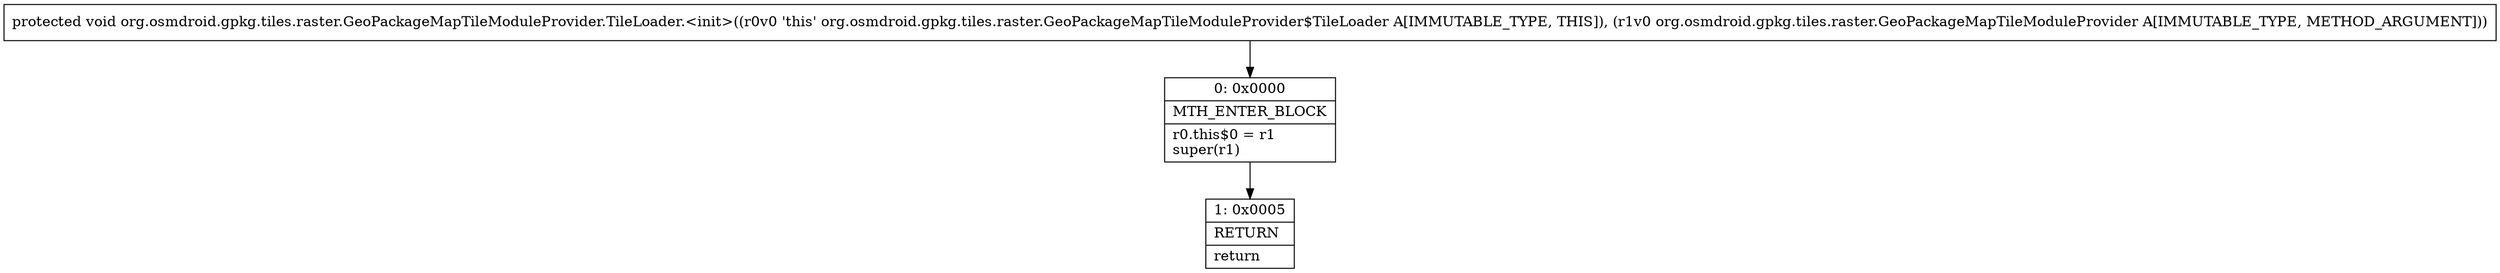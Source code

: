 digraph "CFG fororg.osmdroid.gpkg.tiles.raster.GeoPackageMapTileModuleProvider.TileLoader.\<init\>(Lorg\/osmdroid\/gpkg\/tiles\/raster\/GeoPackageMapTileModuleProvider;)V" {
Node_0 [shape=record,label="{0\:\ 0x0000|MTH_ENTER_BLOCK\l|r0.this$0 = r1\lsuper(r1)\l}"];
Node_1 [shape=record,label="{1\:\ 0x0005|RETURN\l|return\l}"];
MethodNode[shape=record,label="{protected void org.osmdroid.gpkg.tiles.raster.GeoPackageMapTileModuleProvider.TileLoader.\<init\>((r0v0 'this' org.osmdroid.gpkg.tiles.raster.GeoPackageMapTileModuleProvider$TileLoader A[IMMUTABLE_TYPE, THIS]), (r1v0 org.osmdroid.gpkg.tiles.raster.GeoPackageMapTileModuleProvider A[IMMUTABLE_TYPE, METHOD_ARGUMENT])) }"];
MethodNode -> Node_0;
Node_0 -> Node_1;
}

